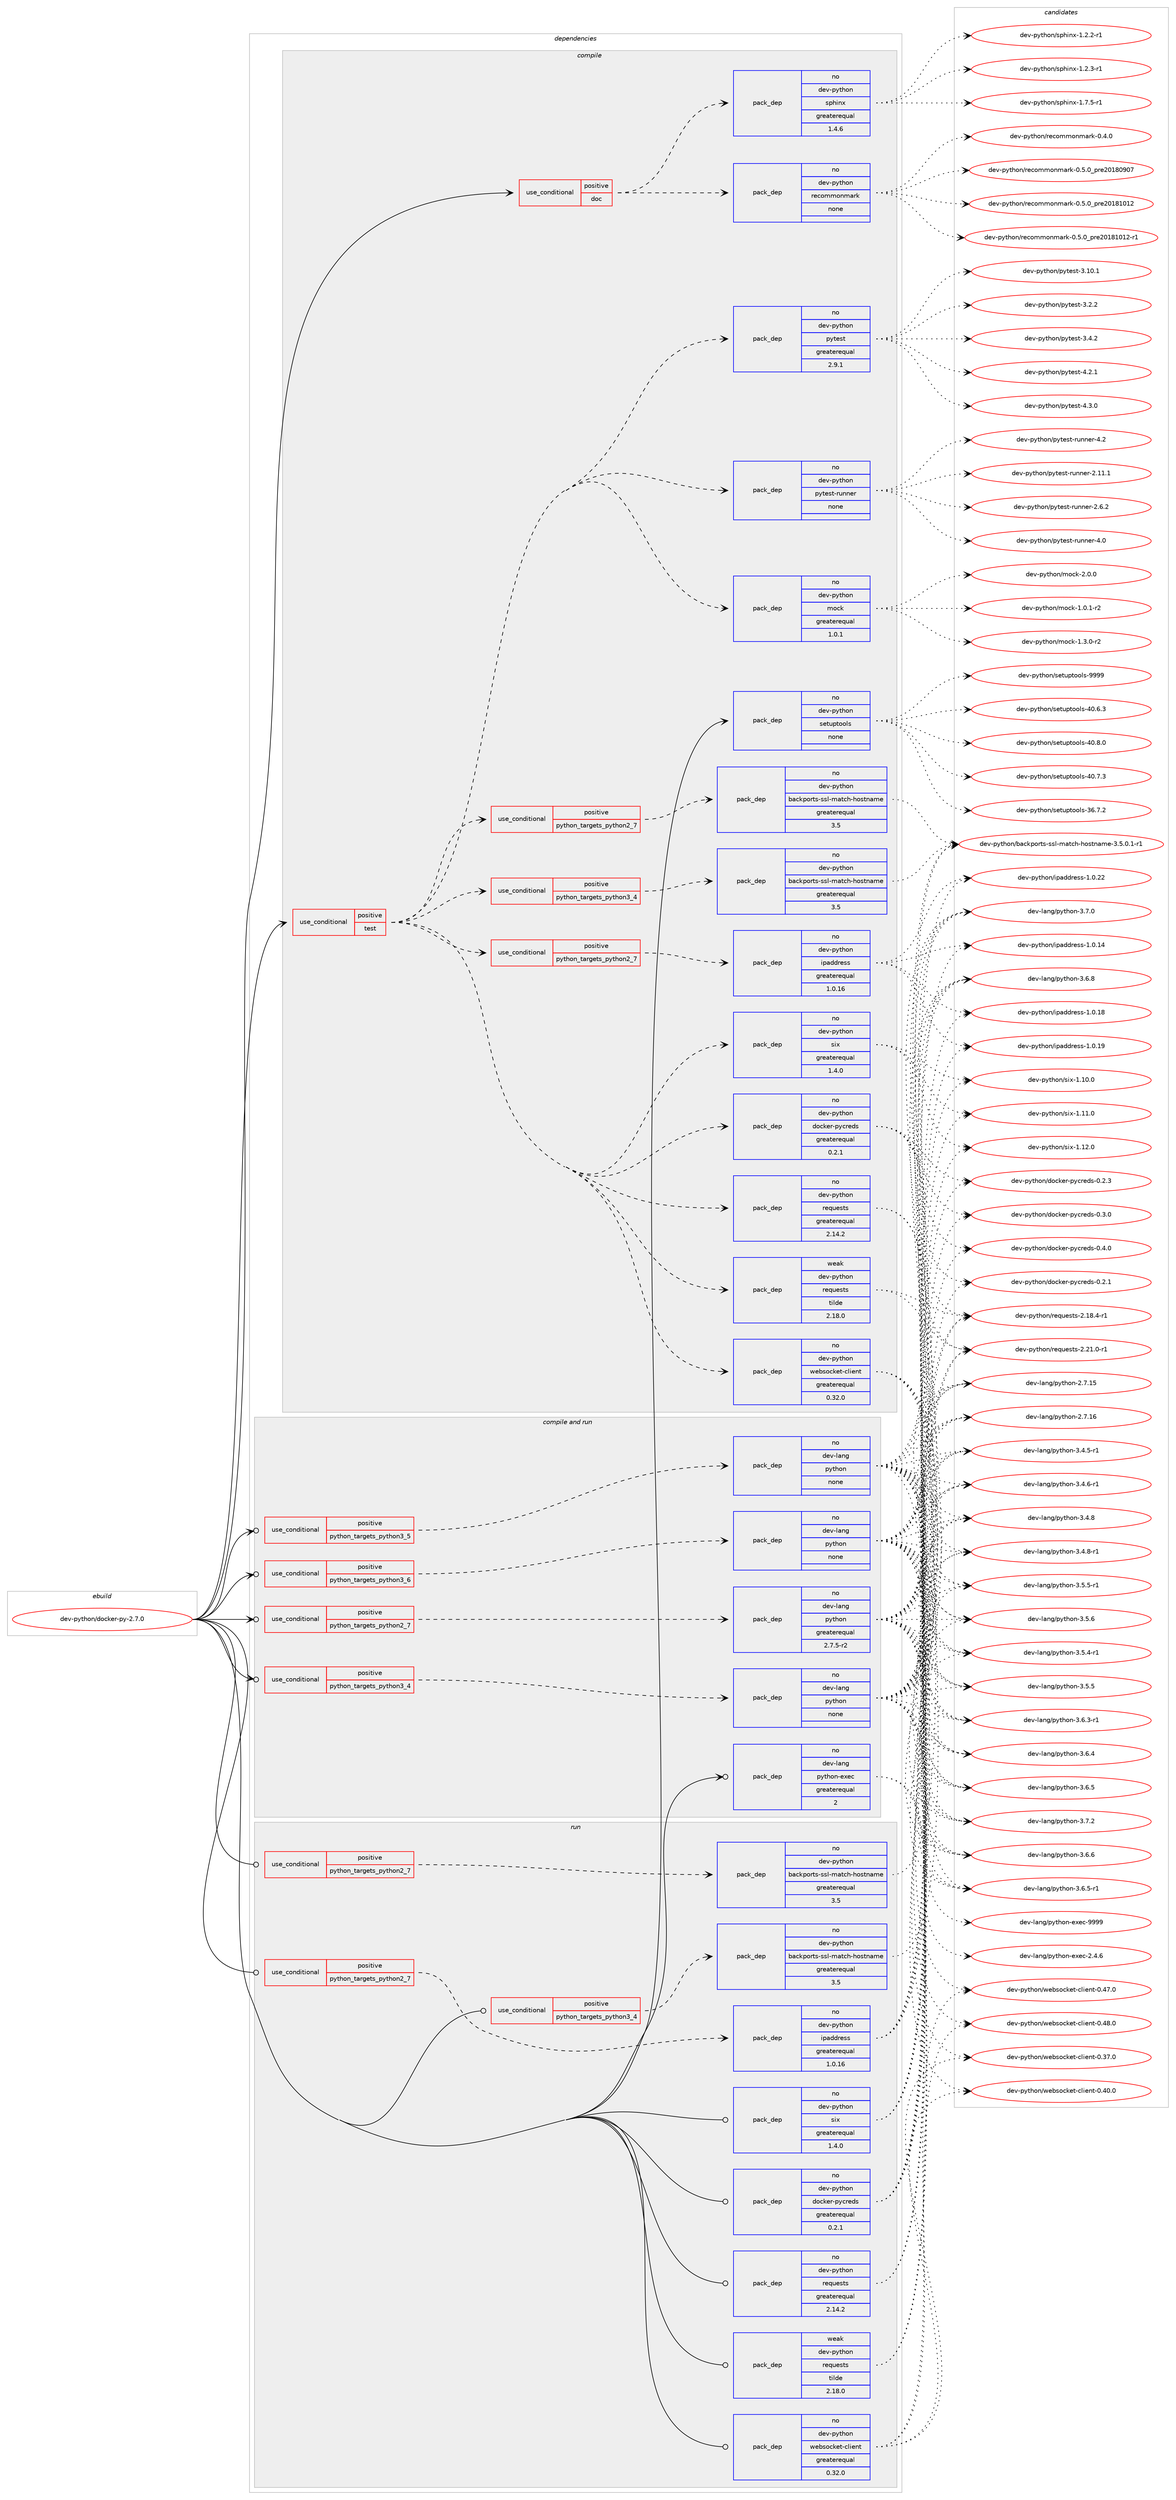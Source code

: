 digraph prolog {

# *************
# Graph options
# *************

newrank=true;
concentrate=true;
compound=true;
graph [rankdir=LR,fontname=Helvetica,fontsize=10,ranksep=1.5];#, ranksep=2.5, nodesep=0.2];
edge  [arrowhead=vee];
node  [fontname=Helvetica,fontsize=10];

# **********
# The ebuild
# **********

subgraph cluster_leftcol {
color=gray;
rank=same;
label=<<i>ebuild</i>>;
id [label="dev-python/docker-py-2.7.0", color=red, width=4, href="../dev-python/docker-py-2.7.0.svg"];
}

# ****************
# The dependencies
# ****************

subgraph cluster_midcol {
color=gray;
label=<<i>dependencies</i>>;
subgraph cluster_compile {
fillcolor="#eeeeee";
style=filled;
label=<<i>compile</i>>;
subgraph cond373502 {
dependency1406677 [label=<<TABLE BORDER="0" CELLBORDER="1" CELLSPACING="0" CELLPADDING="4"><TR><TD ROWSPAN="3" CELLPADDING="10">use_conditional</TD></TR><TR><TD>positive</TD></TR><TR><TD>doc</TD></TR></TABLE>>, shape=none, color=red];
subgraph pack1009919 {
dependency1406678 [label=<<TABLE BORDER="0" CELLBORDER="1" CELLSPACING="0" CELLPADDING="4" WIDTH="220"><TR><TD ROWSPAN="6" CELLPADDING="30">pack_dep</TD></TR><TR><TD WIDTH="110">no</TD></TR><TR><TD>dev-python</TD></TR><TR><TD>recommonmark</TD></TR><TR><TD>none</TD></TR><TR><TD></TD></TR></TABLE>>, shape=none, color=blue];
}
dependency1406677:e -> dependency1406678:w [weight=20,style="dashed",arrowhead="vee"];
subgraph pack1009920 {
dependency1406679 [label=<<TABLE BORDER="0" CELLBORDER="1" CELLSPACING="0" CELLPADDING="4" WIDTH="220"><TR><TD ROWSPAN="6" CELLPADDING="30">pack_dep</TD></TR><TR><TD WIDTH="110">no</TD></TR><TR><TD>dev-python</TD></TR><TR><TD>sphinx</TD></TR><TR><TD>greaterequal</TD></TR><TR><TD>1.4.6</TD></TR></TABLE>>, shape=none, color=blue];
}
dependency1406677:e -> dependency1406679:w [weight=20,style="dashed",arrowhead="vee"];
}
id:e -> dependency1406677:w [weight=20,style="solid",arrowhead="vee"];
subgraph cond373503 {
dependency1406680 [label=<<TABLE BORDER="0" CELLBORDER="1" CELLSPACING="0" CELLPADDING="4"><TR><TD ROWSPAN="3" CELLPADDING="10">use_conditional</TD></TR><TR><TD>positive</TD></TR><TR><TD>test</TD></TR></TABLE>>, shape=none, color=red];
subgraph pack1009921 {
dependency1406681 [label=<<TABLE BORDER="0" CELLBORDER="1" CELLSPACING="0" CELLPADDING="4" WIDTH="220"><TR><TD ROWSPAN="6" CELLPADDING="30">pack_dep</TD></TR><TR><TD WIDTH="110">no</TD></TR><TR><TD>dev-python</TD></TR><TR><TD>docker-pycreds</TD></TR><TR><TD>greaterequal</TD></TR><TR><TD>0.2.1</TD></TR></TABLE>>, shape=none, color=blue];
}
dependency1406680:e -> dependency1406681:w [weight=20,style="dashed",arrowhead="vee"];
subgraph pack1009922 {
dependency1406682 [label=<<TABLE BORDER="0" CELLBORDER="1" CELLSPACING="0" CELLPADDING="4" WIDTH="220"><TR><TD ROWSPAN="6" CELLPADDING="30">pack_dep</TD></TR><TR><TD WIDTH="110">weak</TD></TR><TR><TD>dev-python</TD></TR><TR><TD>requests</TD></TR><TR><TD>tilde</TD></TR><TR><TD>2.18.0</TD></TR></TABLE>>, shape=none, color=blue];
}
dependency1406680:e -> dependency1406682:w [weight=20,style="dashed",arrowhead="vee"];
subgraph pack1009923 {
dependency1406683 [label=<<TABLE BORDER="0" CELLBORDER="1" CELLSPACING="0" CELLPADDING="4" WIDTH="220"><TR><TD ROWSPAN="6" CELLPADDING="30">pack_dep</TD></TR><TR><TD WIDTH="110">no</TD></TR><TR><TD>dev-python</TD></TR><TR><TD>requests</TD></TR><TR><TD>greaterequal</TD></TR><TR><TD>2.14.2</TD></TR></TABLE>>, shape=none, color=blue];
}
dependency1406680:e -> dependency1406683:w [weight=20,style="dashed",arrowhead="vee"];
subgraph pack1009924 {
dependency1406684 [label=<<TABLE BORDER="0" CELLBORDER="1" CELLSPACING="0" CELLPADDING="4" WIDTH="220"><TR><TD ROWSPAN="6" CELLPADDING="30">pack_dep</TD></TR><TR><TD WIDTH="110">no</TD></TR><TR><TD>dev-python</TD></TR><TR><TD>six</TD></TR><TR><TD>greaterequal</TD></TR><TR><TD>1.4.0</TD></TR></TABLE>>, shape=none, color=blue];
}
dependency1406680:e -> dependency1406684:w [weight=20,style="dashed",arrowhead="vee"];
subgraph pack1009925 {
dependency1406685 [label=<<TABLE BORDER="0" CELLBORDER="1" CELLSPACING="0" CELLPADDING="4" WIDTH="220"><TR><TD ROWSPAN="6" CELLPADDING="30">pack_dep</TD></TR><TR><TD WIDTH="110">no</TD></TR><TR><TD>dev-python</TD></TR><TR><TD>websocket-client</TD></TR><TR><TD>greaterequal</TD></TR><TR><TD>0.32.0</TD></TR></TABLE>>, shape=none, color=blue];
}
dependency1406680:e -> dependency1406685:w [weight=20,style="dashed",arrowhead="vee"];
subgraph cond373504 {
dependency1406686 [label=<<TABLE BORDER="0" CELLBORDER="1" CELLSPACING="0" CELLPADDING="4"><TR><TD ROWSPAN="3" CELLPADDING="10">use_conditional</TD></TR><TR><TD>positive</TD></TR><TR><TD>python_targets_python2_7</TD></TR></TABLE>>, shape=none, color=red];
subgraph pack1009926 {
dependency1406687 [label=<<TABLE BORDER="0" CELLBORDER="1" CELLSPACING="0" CELLPADDING="4" WIDTH="220"><TR><TD ROWSPAN="6" CELLPADDING="30">pack_dep</TD></TR><TR><TD WIDTH="110">no</TD></TR><TR><TD>dev-python</TD></TR><TR><TD>backports-ssl-match-hostname</TD></TR><TR><TD>greaterequal</TD></TR><TR><TD>3.5</TD></TR></TABLE>>, shape=none, color=blue];
}
dependency1406686:e -> dependency1406687:w [weight=20,style="dashed",arrowhead="vee"];
}
dependency1406680:e -> dependency1406686:w [weight=20,style="dashed",arrowhead="vee"];
subgraph cond373505 {
dependency1406688 [label=<<TABLE BORDER="0" CELLBORDER="1" CELLSPACING="0" CELLPADDING="4"><TR><TD ROWSPAN="3" CELLPADDING="10">use_conditional</TD></TR><TR><TD>positive</TD></TR><TR><TD>python_targets_python3_4</TD></TR></TABLE>>, shape=none, color=red];
subgraph pack1009927 {
dependency1406689 [label=<<TABLE BORDER="0" CELLBORDER="1" CELLSPACING="0" CELLPADDING="4" WIDTH="220"><TR><TD ROWSPAN="6" CELLPADDING="30">pack_dep</TD></TR><TR><TD WIDTH="110">no</TD></TR><TR><TD>dev-python</TD></TR><TR><TD>backports-ssl-match-hostname</TD></TR><TR><TD>greaterequal</TD></TR><TR><TD>3.5</TD></TR></TABLE>>, shape=none, color=blue];
}
dependency1406688:e -> dependency1406689:w [weight=20,style="dashed",arrowhead="vee"];
}
dependency1406680:e -> dependency1406688:w [weight=20,style="dashed",arrowhead="vee"];
subgraph cond373506 {
dependency1406690 [label=<<TABLE BORDER="0" CELLBORDER="1" CELLSPACING="0" CELLPADDING="4"><TR><TD ROWSPAN="3" CELLPADDING="10">use_conditional</TD></TR><TR><TD>positive</TD></TR><TR><TD>python_targets_python2_7</TD></TR></TABLE>>, shape=none, color=red];
subgraph pack1009928 {
dependency1406691 [label=<<TABLE BORDER="0" CELLBORDER="1" CELLSPACING="0" CELLPADDING="4" WIDTH="220"><TR><TD ROWSPAN="6" CELLPADDING="30">pack_dep</TD></TR><TR><TD WIDTH="110">no</TD></TR><TR><TD>dev-python</TD></TR><TR><TD>ipaddress</TD></TR><TR><TD>greaterequal</TD></TR><TR><TD>1.0.16</TD></TR></TABLE>>, shape=none, color=blue];
}
dependency1406690:e -> dependency1406691:w [weight=20,style="dashed",arrowhead="vee"];
}
dependency1406680:e -> dependency1406690:w [weight=20,style="dashed",arrowhead="vee"];
subgraph pack1009929 {
dependency1406692 [label=<<TABLE BORDER="0" CELLBORDER="1" CELLSPACING="0" CELLPADDING="4" WIDTH="220"><TR><TD ROWSPAN="6" CELLPADDING="30">pack_dep</TD></TR><TR><TD WIDTH="110">no</TD></TR><TR><TD>dev-python</TD></TR><TR><TD>mock</TD></TR><TR><TD>greaterequal</TD></TR><TR><TD>1.0.1</TD></TR></TABLE>>, shape=none, color=blue];
}
dependency1406680:e -> dependency1406692:w [weight=20,style="dashed",arrowhead="vee"];
subgraph pack1009930 {
dependency1406693 [label=<<TABLE BORDER="0" CELLBORDER="1" CELLSPACING="0" CELLPADDING="4" WIDTH="220"><TR><TD ROWSPAN="6" CELLPADDING="30">pack_dep</TD></TR><TR><TD WIDTH="110">no</TD></TR><TR><TD>dev-python</TD></TR><TR><TD>pytest-runner</TD></TR><TR><TD>none</TD></TR><TR><TD></TD></TR></TABLE>>, shape=none, color=blue];
}
dependency1406680:e -> dependency1406693:w [weight=20,style="dashed",arrowhead="vee"];
subgraph pack1009931 {
dependency1406694 [label=<<TABLE BORDER="0" CELLBORDER="1" CELLSPACING="0" CELLPADDING="4" WIDTH="220"><TR><TD ROWSPAN="6" CELLPADDING="30">pack_dep</TD></TR><TR><TD WIDTH="110">no</TD></TR><TR><TD>dev-python</TD></TR><TR><TD>pytest</TD></TR><TR><TD>greaterequal</TD></TR><TR><TD>2.9.1</TD></TR></TABLE>>, shape=none, color=blue];
}
dependency1406680:e -> dependency1406694:w [weight=20,style="dashed",arrowhead="vee"];
}
id:e -> dependency1406680:w [weight=20,style="solid",arrowhead="vee"];
subgraph pack1009932 {
dependency1406695 [label=<<TABLE BORDER="0" CELLBORDER="1" CELLSPACING="0" CELLPADDING="4" WIDTH="220"><TR><TD ROWSPAN="6" CELLPADDING="30">pack_dep</TD></TR><TR><TD WIDTH="110">no</TD></TR><TR><TD>dev-python</TD></TR><TR><TD>setuptools</TD></TR><TR><TD>none</TD></TR><TR><TD></TD></TR></TABLE>>, shape=none, color=blue];
}
id:e -> dependency1406695:w [weight=20,style="solid",arrowhead="vee"];
}
subgraph cluster_compileandrun {
fillcolor="#eeeeee";
style=filled;
label=<<i>compile and run</i>>;
subgraph cond373507 {
dependency1406696 [label=<<TABLE BORDER="0" CELLBORDER="1" CELLSPACING="0" CELLPADDING="4"><TR><TD ROWSPAN="3" CELLPADDING="10">use_conditional</TD></TR><TR><TD>positive</TD></TR><TR><TD>python_targets_python2_7</TD></TR></TABLE>>, shape=none, color=red];
subgraph pack1009933 {
dependency1406697 [label=<<TABLE BORDER="0" CELLBORDER="1" CELLSPACING="0" CELLPADDING="4" WIDTH="220"><TR><TD ROWSPAN="6" CELLPADDING="30">pack_dep</TD></TR><TR><TD WIDTH="110">no</TD></TR><TR><TD>dev-lang</TD></TR><TR><TD>python</TD></TR><TR><TD>greaterequal</TD></TR><TR><TD>2.7.5-r2</TD></TR></TABLE>>, shape=none, color=blue];
}
dependency1406696:e -> dependency1406697:w [weight=20,style="dashed",arrowhead="vee"];
}
id:e -> dependency1406696:w [weight=20,style="solid",arrowhead="odotvee"];
subgraph cond373508 {
dependency1406698 [label=<<TABLE BORDER="0" CELLBORDER="1" CELLSPACING="0" CELLPADDING="4"><TR><TD ROWSPAN="3" CELLPADDING="10">use_conditional</TD></TR><TR><TD>positive</TD></TR><TR><TD>python_targets_python3_4</TD></TR></TABLE>>, shape=none, color=red];
subgraph pack1009934 {
dependency1406699 [label=<<TABLE BORDER="0" CELLBORDER="1" CELLSPACING="0" CELLPADDING="4" WIDTH="220"><TR><TD ROWSPAN="6" CELLPADDING="30">pack_dep</TD></TR><TR><TD WIDTH="110">no</TD></TR><TR><TD>dev-lang</TD></TR><TR><TD>python</TD></TR><TR><TD>none</TD></TR><TR><TD></TD></TR></TABLE>>, shape=none, color=blue];
}
dependency1406698:e -> dependency1406699:w [weight=20,style="dashed",arrowhead="vee"];
}
id:e -> dependency1406698:w [weight=20,style="solid",arrowhead="odotvee"];
subgraph cond373509 {
dependency1406700 [label=<<TABLE BORDER="0" CELLBORDER="1" CELLSPACING="0" CELLPADDING="4"><TR><TD ROWSPAN="3" CELLPADDING="10">use_conditional</TD></TR><TR><TD>positive</TD></TR><TR><TD>python_targets_python3_5</TD></TR></TABLE>>, shape=none, color=red];
subgraph pack1009935 {
dependency1406701 [label=<<TABLE BORDER="0" CELLBORDER="1" CELLSPACING="0" CELLPADDING="4" WIDTH="220"><TR><TD ROWSPAN="6" CELLPADDING="30">pack_dep</TD></TR><TR><TD WIDTH="110">no</TD></TR><TR><TD>dev-lang</TD></TR><TR><TD>python</TD></TR><TR><TD>none</TD></TR><TR><TD></TD></TR></TABLE>>, shape=none, color=blue];
}
dependency1406700:e -> dependency1406701:w [weight=20,style="dashed",arrowhead="vee"];
}
id:e -> dependency1406700:w [weight=20,style="solid",arrowhead="odotvee"];
subgraph cond373510 {
dependency1406702 [label=<<TABLE BORDER="0" CELLBORDER="1" CELLSPACING="0" CELLPADDING="4"><TR><TD ROWSPAN="3" CELLPADDING="10">use_conditional</TD></TR><TR><TD>positive</TD></TR><TR><TD>python_targets_python3_6</TD></TR></TABLE>>, shape=none, color=red];
subgraph pack1009936 {
dependency1406703 [label=<<TABLE BORDER="0" CELLBORDER="1" CELLSPACING="0" CELLPADDING="4" WIDTH="220"><TR><TD ROWSPAN="6" CELLPADDING="30">pack_dep</TD></TR><TR><TD WIDTH="110">no</TD></TR><TR><TD>dev-lang</TD></TR><TR><TD>python</TD></TR><TR><TD>none</TD></TR><TR><TD></TD></TR></TABLE>>, shape=none, color=blue];
}
dependency1406702:e -> dependency1406703:w [weight=20,style="dashed",arrowhead="vee"];
}
id:e -> dependency1406702:w [weight=20,style="solid",arrowhead="odotvee"];
subgraph pack1009937 {
dependency1406704 [label=<<TABLE BORDER="0" CELLBORDER="1" CELLSPACING="0" CELLPADDING="4" WIDTH="220"><TR><TD ROWSPAN="6" CELLPADDING="30">pack_dep</TD></TR><TR><TD WIDTH="110">no</TD></TR><TR><TD>dev-lang</TD></TR><TR><TD>python-exec</TD></TR><TR><TD>greaterequal</TD></TR><TR><TD>2</TD></TR></TABLE>>, shape=none, color=blue];
}
id:e -> dependency1406704:w [weight=20,style="solid",arrowhead="odotvee"];
}
subgraph cluster_run {
fillcolor="#eeeeee";
style=filled;
label=<<i>run</i>>;
subgraph cond373511 {
dependency1406705 [label=<<TABLE BORDER="0" CELLBORDER="1" CELLSPACING="0" CELLPADDING="4"><TR><TD ROWSPAN="3" CELLPADDING="10">use_conditional</TD></TR><TR><TD>positive</TD></TR><TR><TD>python_targets_python2_7</TD></TR></TABLE>>, shape=none, color=red];
subgraph pack1009938 {
dependency1406706 [label=<<TABLE BORDER="0" CELLBORDER="1" CELLSPACING="0" CELLPADDING="4" WIDTH="220"><TR><TD ROWSPAN="6" CELLPADDING="30">pack_dep</TD></TR><TR><TD WIDTH="110">no</TD></TR><TR><TD>dev-python</TD></TR><TR><TD>backports-ssl-match-hostname</TD></TR><TR><TD>greaterequal</TD></TR><TR><TD>3.5</TD></TR></TABLE>>, shape=none, color=blue];
}
dependency1406705:e -> dependency1406706:w [weight=20,style="dashed",arrowhead="vee"];
}
id:e -> dependency1406705:w [weight=20,style="solid",arrowhead="odot"];
subgraph cond373512 {
dependency1406707 [label=<<TABLE BORDER="0" CELLBORDER="1" CELLSPACING="0" CELLPADDING="4"><TR><TD ROWSPAN="3" CELLPADDING="10">use_conditional</TD></TR><TR><TD>positive</TD></TR><TR><TD>python_targets_python2_7</TD></TR></TABLE>>, shape=none, color=red];
subgraph pack1009939 {
dependency1406708 [label=<<TABLE BORDER="0" CELLBORDER="1" CELLSPACING="0" CELLPADDING="4" WIDTH="220"><TR><TD ROWSPAN="6" CELLPADDING="30">pack_dep</TD></TR><TR><TD WIDTH="110">no</TD></TR><TR><TD>dev-python</TD></TR><TR><TD>ipaddress</TD></TR><TR><TD>greaterequal</TD></TR><TR><TD>1.0.16</TD></TR></TABLE>>, shape=none, color=blue];
}
dependency1406707:e -> dependency1406708:w [weight=20,style="dashed",arrowhead="vee"];
}
id:e -> dependency1406707:w [weight=20,style="solid",arrowhead="odot"];
subgraph cond373513 {
dependency1406709 [label=<<TABLE BORDER="0" CELLBORDER="1" CELLSPACING="0" CELLPADDING="4"><TR><TD ROWSPAN="3" CELLPADDING="10">use_conditional</TD></TR><TR><TD>positive</TD></TR><TR><TD>python_targets_python3_4</TD></TR></TABLE>>, shape=none, color=red];
subgraph pack1009940 {
dependency1406710 [label=<<TABLE BORDER="0" CELLBORDER="1" CELLSPACING="0" CELLPADDING="4" WIDTH="220"><TR><TD ROWSPAN="6" CELLPADDING="30">pack_dep</TD></TR><TR><TD WIDTH="110">no</TD></TR><TR><TD>dev-python</TD></TR><TR><TD>backports-ssl-match-hostname</TD></TR><TR><TD>greaterequal</TD></TR><TR><TD>3.5</TD></TR></TABLE>>, shape=none, color=blue];
}
dependency1406709:e -> dependency1406710:w [weight=20,style="dashed",arrowhead="vee"];
}
id:e -> dependency1406709:w [weight=20,style="solid",arrowhead="odot"];
subgraph pack1009941 {
dependency1406711 [label=<<TABLE BORDER="0" CELLBORDER="1" CELLSPACING="0" CELLPADDING="4" WIDTH="220"><TR><TD ROWSPAN="6" CELLPADDING="30">pack_dep</TD></TR><TR><TD WIDTH="110">no</TD></TR><TR><TD>dev-python</TD></TR><TR><TD>docker-pycreds</TD></TR><TR><TD>greaterequal</TD></TR><TR><TD>0.2.1</TD></TR></TABLE>>, shape=none, color=blue];
}
id:e -> dependency1406711:w [weight=20,style="solid",arrowhead="odot"];
subgraph pack1009942 {
dependency1406712 [label=<<TABLE BORDER="0" CELLBORDER="1" CELLSPACING="0" CELLPADDING="4" WIDTH="220"><TR><TD ROWSPAN="6" CELLPADDING="30">pack_dep</TD></TR><TR><TD WIDTH="110">no</TD></TR><TR><TD>dev-python</TD></TR><TR><TD>requests</TD></TR><TR><TD>greaterequal</TD></TR><TR><TD>2.14.2</TD></TR></TABLE>>, shape=none, color=blue];
}
id:e -> dependency1406712:w [weight=20,style="solid",arrowhead="odot"];
subgraph pack1009943 {
dependency1406713 [label=<<TABLE BORDER="0" CELLBORDER="1" CELLSPACING="0" CELLPADDING="4" WIDTH="220"><TR><TD ROWSPAN="6" CELLPADDING="30">pack_dep</TD></TR><TR><TD WIDTH="110">no</TD></TR><TR><TD>dev-python</TD></TR><TR><TD>six</TD></TR><TR><TD>greaterequal</TD></TR><TR><TD>1.4.0</TD></TR></TABLE>>, shape=none, color=blue];
}
id:e -> dependency1406713:w [weight=20,style="solid",arrowhead="odot"];
subgraph pack1009944 {
dependency1406714 [label=<<TABLE BORDER="0" CELLBORDER="1" CELLSPACING="0" CELLPADDING="4" WIDTH="220"><TR><TD ROWSPAN="6" CELLPADDING="30">pack_dep</TD></TR><TR><TD WIDTH="110">no</TD></TR><TR><TD>dev-python</TD></TR><TR><TD>websocket-client</TD></TR><TR><TD>greaterequal</TD></TR><TR><TD>0.32.0</TD></TR></TABLE>>, shape=none, color=blue];
}
id:e -> dependency1406714:w [weight=20,style="solid",arrowhead="odot"];
subgraph pack1009945 {
dependency1406715 [label=<<TABLE BORDER="0" CELLBORDER="1" CELLSPACING="0" CELLPADDING="4" WIDTH="220"><TR><TD ROWSPAN="6" CELLPADDING="30">pack_dep</TD></TR><TR><TD WIDTH="110">weak</TD></TR><TR><TD>dev-python</TD></TR><TR><TD>requests</TD></TR><TR><TD>tilde</TD></TR><TR><TD>2.18.0</TD></TR></TABLE>>, shape=none, color=blue];
}
id:e -> dependency1406715:w [weight=20,style="solid",arrowhead="odot"];
}
}

# **************
# The candidates
# **************

subgraph cluster_choices {
rank=same;
color=gray;
label=<<i>candidates</i>>;

subgraph choice1009919 {
color=black;
nodesep=1;
choice10010111845112121116104111110471141019911110910911111010997114107454846524648 [label="dev-python/recommonmark-0.4.0", color=red, width=4,href="../dev-python/recommonmark-0.4.0.svg"];
choice10010111845112121116104111110471141019911110910911111010997114107454846534648951121141015048495648574855 [label="dev-python/recommonmark-0.5.0_pre20180907", color=red, width=4,href="../dev-python/recommonmark-0.5.0_pre20180907.svg"];
choice10010111845112121116104111110471141019911110910911111010997114107454846534648951121141015048495649484950 [label="dev-python/recommonmark-0.5.0_pre20181012", color=red, width=4,href="../dev-python/recommonmark-0.5.0_pre20181012.svg"];
choice100101118451121211161041111104711410199111109109111110109971141074548465346489511211410150484956494849504511449 [label="dev-python/recommonmark-0.5.0_pre20181012-r1", color=red, width=4,href="../dev-python/recommonmark-0.5.0_pre20181012-r1.svg"];
dependency1406678:e -> choice10010111845112121116104111110471141019911110910911111010997114107454846524648:w [style=dotted,weight="100"];
dependency1406678:e -> choice10010111845112121116104111110471141019911110910911111010997114107454846534648951121141015048495648574855:w [style=dotted,weight="100"];
dependency1406678:e -> choice10010111845112121116104111110471141019911110910911111010997114107454846534648951121141015048495649484950:w [style=dotted,weight="100"];
dependency1406678:e -> choice100101118451121211161041111104711410199111109109111110109971141074548465346489511211410150484956494849504511449:w [style=dotted,weight="100"];
}
subgraph choice1009920 {
color=black;
nodesep=1;
choice10010111845112121116104111110471151121041051101204549465046504511449 [label="dev-python/sphinx-1.2.2-r1", color=red, width=4,href="../dev-python/sphinx-1.2.2-r1.svg"];
choice10010111845112121116104111110471151121041051101204549465046514511449 [label="dev-python/sphinx-1.2.3-r1", color=red, width=4,href="../dev-python/sphinx-1.2.3-r1.svg"];
choice10010111845112121116104111110471151121041051101204549465546534511449 [label="dev-python/sphinx-1.7.5-r1", color=red, width=4,href="../dev-python/sphinx-1.7.5-r1.svg"];
dependency1406679:e -> choice10010111845112121116104111110471151121041051101204549465046504511449:w [style=dotted,weight="100"];
dependency1406679:e -> choice10010111845112121116104111110471151121041051101204549465046514511449:w [style=dotted,weight="100"];
dependency1406679:e -> choice10010111845112121116104111110471151121041051101204549465546534511449:w [style=dotted,weight="100"];
}
subgraph choice1009921 {
color=black;
nodesep=1;
choice1001011184511212111610411111047100111991071011144511212199114101100115454846504649 [label="dev-python/docker-pycreds-0.2.1", color=red, width=4,href="../dev-python/docker-pycreds-0.2.1.svg"];
choice1001011184511212111610411111047100111991071011144511212199114101100115454846504651 [label="dev-python/docker-pycreds-0.2.3", color=red, width=4,href="../dev-python/docker-pycreds-0.2.3.svg"];
choice1001011184511212111610411111047100111991071011144511212199114101100115454846514648 [label="dev-python/docker-pycreds-0.3.0", color=red, width=4,href="../dev-python/docker-pycreds-0.3.0.svg"];
choice1001011184511212111610411111047100111991071011144511212199114101100115454846524648 [label="dev-python/docker-pycreds-0.4.0", color=red, width=4,href="../dev-python/docker-pycreds-0.4.0.svg"];
dependency1406681:e -> choice1001011184511212111610411111047100111991071011144511212199114101100115454846504649:w [style=dotted,weight="100"];
dependency1406681:e -> choice1001011184511212111610411111047100111991071011144511212199114101100115454846504651:w [style=dotted,weight="100"];
dependency1406681:e -> choice1001011184511212111610411111047100111991071011144511212199114101100115454846514648:w [style=dotted,weight="100"];
dependency1406681:e -> choice1001011184511212111610411111047100111991071011144511212199114101100115454846524648:w [style=dotted,weight="100"];
}
subgraph choice1009922 {
color=black;
nodesep=1;
choice1001011184511212111610411111047114101113117101115116115455046495646524511449 [label="dev-python/requests-2.18.4-r1", color=red, width=4,href="../dev-python/requests-2.18.4-r1.svg"];
choice1001011184511212111610411111047114101113117101115116115455046504946484511449 [label="dev-python/requests-2.21.0-r1", color=red, width=4,href="../dev-python/requests-2.21.0-r1.svg"];
dependency1406682:e -> choice1001011184511212111610411111047114101113117101115116115455046495646524511449:w [style=dotted,weight="100"];
dependency1406682:e -> choice1001011184511212111610411111047114101113117101115116115455046504946484511449:w [style=dotted,weight="100"];
}
subgraph choice1009923 {
color=black;
nodesep=1;
choice1001011184511212111610411111047114101113117101115116115455046495646524511449 [label="dev-python/requests-2.18.4-r1", color=red, width=4,href="../dev-python/requests-2.18.4-r1.svg"];
choice1001011184511212111610411111047114101113117101115116115455046504946484511449 [label="dev-python/requests-2.21.0-r1", color=red, width=4,href="../dev-python/requests-2.21.0-r1.svg"];
dependency1406683:e -> choice1001011184511212111610411111047114101113117101115116115455046495646524511449:w [style=dotted,weight="100"];
dependency1406683:e -> choice1001011184511212111610411111047114101113117101115116115455046504946484511449:w [style=dotted,weight="100"];
}
subgraph choice1009924 {
color=black;
nodesep=1;
choice100101118451121211161041111104711510512045494649484648 [label="dev-python/six-1.10.0", color=red, width=4,href="../dev-python/six-1.10.0.svg"];
choice100101118451121211161041111104711510512045494649494648 [label="dev-python/six-1.11.0", color=red, width=4,href="../dev-python/six-1.11.0.svg"];
choice100101118451121211161041111104711510512045494649504648 [label="dev-python/six-1.12.0", color=red, width=4,href="../dev-python/six-1.12.0.svg"];
dependency1406684:e -> choice100101118451121211161041111104711510512045494649484648:w [style=dotted,weight="100"];
dependency1406684:e -> choice100101118451121211161041111104711510512045494649494648:w [style=dotted,weight="100"];
dependency1406684:e -> choice100101118451121211161041111104711510512045494649504648:w [style=dotted,weight="100"];
}
subgraph choice1009925 {
color=black;
nodesep=1;
choice10010111845112121116104111110471191019811511199107101116459910810510111011645484651554648 [label="dev-python/websocket-client-0.37.0", color=red, width=4,href="../dev-python/websocket-client-0.37.0.svg"];
choice10010111845112121116104111110471191019811511199107101116459910810510111011645484652484648 [label="dev-python/websocket-client-0.40.0", color=red, width=4,href="../dev-python/websocket-client-0.40.0.svg"];
choice10010111845112121116104111110471191019811511199107101116459910810510111011645484652554648 [label="dev-python/websocket-client-0.47.0", color=red, width=4,href="../dev-python/websocket-client-0.47.0.svg"];
choice10010111845112121116104111110471191019811511199107101116459910810510111011645484652564648 [label="dev-python/websocket-client-0.48.0", color=red, width=4,href="../dev-python/websocket-client-0.48.0.svg"];
dependency1406685:e -> choice10010111845112121116104111110471191019811511199107101116459910810510111011645484651554648:w [style=dotted,weight="100"];
dependency1406685:e -> choice10010111845112121116104111110471191019811511199107101116459910810510111011645484652484648:w [style=dotted,weight="100"];
dependency1406685:e -> choice10010111845112121116104111110471191019811511199107101116459910810510111011645484652554648:w [style=dotted,weight="100"];
dependency1406685:e -> choice10010111845112121116104111110471191019811511199107101116459910810510111011645484652564648:w [style=dotted,weight="100"];
}
subgraph choice1009926 {
color=black;
nodesep=1;
choice100101118451121211161041111104798979910711211111411611545115115108451099711699104451041111151161109710910145514653464846494511449 [label="dev-python/backports-ssl-match-hostname-3.5.0.1-r1", color=red, width=4,href="../dev-python/backports-ssl-match-hostname-3.5.0.1-r1.svg"];
dependency1406687:e -> choice100101118451121211161041111104798979910711211111411611545115115108451099711699104451041111151161109710910145514653464846494511449:w [style=dotted,weight="100"];
}
subgraph choice1009927 {
color=black;
nodesep=1;
choice100101118451121211161041111104798979910711211111411611545115115108451099711699104451041111151161109710910145514653464846494511449 [label="dev-python/backports-ssl-match-hostname-3.5.0.1-r1", color=red, width=4,href="../dev-python/backports-ssl-match-hostname-3.5.0.1-r1.svg"];
dependency1406689:e -> choice100101118451121211161041111104798979910711211111411611545115115108451099711699104451041111151161109710910145514653464846494511449:w [style=dotted,weight="100"];
}
subgraph choice1009928 {
color=black;
nodesep=1;
choice10010111845112121116104111110471051129710010011410111511545494648464952 [label="dev-python/ipaddress-1.0.14", color=red, width=4,href="../dev-python/ipaddress-1.0.14.svg"];
choice10010111845112121116104111110471051129710010011410111511545494648464956 [label="dev-python/ipaddress-1.0.18", color=red, width=4,href="../dev-python/ipaddress-1.0.18.svg"];
choice10010111845112121116104111110471051129710010011410111511545494648464957 [label="dev-python/ipaddress-1.0.19", color=red, width=4,href="../dev-python/ipaddress-1.0.19.svg"];
choice10010111845112121116104111110471051129710010011410111511545494648465050 [label="dev-python/ipaddress-1.0.22", color=red, width=4,href="../dev-python/ipaddress-1.0.22.svg"];
dependency1406691:e -> choice10010111845112121116104111110471051129710010011410111511545494648464952:w [style=dotted,weight="100"];
dependency1406691:e -> choice10010111845112121116104111110471051129710010011410111511545494648464956:w [style=dotted,weight="100"];
dependency1406691:e -> choice10010111845112121116104111110471051129710010011410111511545494648464957:w [style=dotted,weight="100"];
dependency1406691:e -> choice10010111845112121116104111110471051129710010011410111511545494648465050:w [style=dotted,weight="100"];
}
subgraph choice1009929 {
color=black;
nodesep=1;
choice1001011184511212111610411111047109111991074549464846494511450 [label="dev-python/mock-1.0.1-r2", color=red, width=4,href="../dev-python/mock-1.0.1-r2.svg"];
choice1001011184511212111610411111047109111991074549465146484511450 [label="dev-python/mock-1.3.0-r2", color=red, width=4,href="../dev-python/mock-1.3.0-r2.svg"];
choice100101118451121211161041111104710911199107455046484648 [label="dev-python/mock-2.0.0", color=red, width=4,href="../dev-python/mock-2.0.0.svg"];
dependency1406692:e -> choice1001011184511212111610411111047109111991074549464846494511450:w [style=dotted,weight="100"];
dependency1406692:e -> choice1001011184511212111610411111047109111991074549465146484511450:w [style=dotted,weight="100"];
dependency1406692:e -> choice100101118451121211161041111104710911199107455046484648:w [style=dotted,weight="100"];
}
subgraph choice1009930 {
color=black;
nodesep=1;
choice10010111845112121116104111110471121211161011151164511411711011010111445504649494649 [label="dev-python/pytest-runner-2.11.1", color=red, width=4,href="../dev-python/pytest-runner-2.11.1.svg"];
choice100101118451121211161041111104711212111610111511645114117110110101114455046544650 [label="dev-python/pytest-runner-2.6.2", color=red, width=4,href="../dev-python/pytest-runner-2.6.2.svg"];
choice10010111845112121116104111110471121211161011151164511411711011010111445524648 [label="dev-python/pytest-runner-4.0", color=red, width=4,href="../dev-python/pytest-runner-4.0.svg"];
choice10010111845112121116104111110471121211161011151164511411711011010111445524650 [label="dev-python/pytest-runner-4.2", color=red, width=4,href="../dev-python/pytest-runner-4.2.svg"];
dependency1406693:e -> choice10010111845112121116104111110471121211161011151164511411711011010111445504649494649:w [style=dotted,weight="100"];
dependency1406693:e -> choice100101118451121211161041111104711212111610111511645114117110110101114455046544650:w [style=dotted,weight="100"];
dependency1406693:e -> choice10010111845112121116104111110471121211161011151164511411711011010111445524648:w [style=dotted,weight="100"];
dependency1406693:e -> choice10010111845112121116104111110471121211161011151164511411711011010111445524650:w [style=dotted,weight="100"];
}
subgraph choice1009931 {
color=black;
nodesep=1;
choice100101118451121211161041111104711212111610111511645514649484649 [label="dev-python/pytest-3.10.1", color=red, width=4,href="../dev-python/pytest-3.10.1.svg"];
choice1001011184511212111610411111047112121116101115116455146504650 [label="dev-python/pytest-3.2.2", color=red, width=4,href="../dev-python/pytest-3.2.2.svg"];
choice1001011184511212111610411111047112121116101115116455146524650 [label="dev-python/pytest-3.4.2", color=red, width=4,href="../dev-python/pytest-3.4.2.svg"];
choice1001011184511212111610411111047112121116101115116455246504649 [label="dev-python/pytest-4.2.1", color=red, width=4,href="../dev-python/pytest-4.2.1.svg"];
choice1001011184511212111610411111047112121116101115116455246514648 [label="dev-python/pytest-4.3.0", color=red, width=4,href="../dev-python/pytest-4.3.0.svg"];
dependency1406694:e -> choice100101118451121211161041111104711212111610111511645514649484649:w [style=dotted,weight="100"];
dependency1406694:e -> choice1001011184511212111610411111047112121116101115116455146504650:w [style=dotted,weight="100"];
dependency1406694:e -> choice1001011184511212111610411111047112121116101115116455146524650:w [style=dotted,weight="100"];
dependency1406694:e -> choice1001011184511212111610411111047112121116101115116455246504649:w [style=dotted,weight="100"];
dependency1406694:e -> choice1001011184511212111610411111047112121116101115116455246514648:w [style=dotted,weight="100"];
}
subgraph choice1009932 {
color=black;
nodesep=1;
choice100101118451121211161041111104711510111611711211611111110811545515446554650 [label="dev-python/setuptools-36.7.2", color=red, width=4,href="../dev-python/setuptools-36.7.2.svg"];
choice100101118451121211161041111104711510111611711211611111110811545524846544651 [label="dev-python/setuptools-40.6.3", color=red, width=4,href="../dev-python/setuptools-40.6.3.svg"];
choice100101118451121211161041111104711510111611711211611111110811545524846554651 [label="dev-python/setuptools-40.7.3", color=red, width=4,href="../dev-python/setuptools-40.7.3.svg"];
choice100101118451121211161041111104711510111611711211611111110811545524846564648 [label="dev-python/setuptools-40.8.0", color=red, width=4,href="../dev-python/setuptools-40.8.0.svg"];
choice10010111845112121116104111110471151011161171121161111111081154557575757 [label="dev-python/setuptools-9999", color=red, width=4,href="../dev-python/setuptools-9999.svg"];
dependency1406695:e -> choice100101118451121211161041111104711510111611711211611111110811545515446554650:w [style=dotted,weight="100"];
dependency1406695:e -> choice100101118451121211161041111104711510111611711211611111110811545524846544651:w [style=dotted,weight="100"];
dependency1406695:e -> choice100101118451121211161041111104711510111611711211611111110811545524846554651:w [style=dotted,weight="100"];
dependency1406695:e -> choice100101118451121211161041111104711510111611711211611111110811545524846564648:w [style=dotted,weight="100"];
dependency1406695:e -> choice10010111845112121116104111110471151011161171121161111111081154557575757:w [style=dotted,weight="100"];
}
subgraph choice1009933 {
color=black;
nodesep=1;
choice10010111845108971101034711212111610411111045504655464953 [label="dev-lang/python-2.7.15", color=red, width=4,href="../dev-lang/python-2.7.15.svg"];
choice10010111845108971101034711212111610411111045504655464954 [label="dev-lang/python-2.7.16", color=red, width=4,href="../dev-lang/python-2.7.16.svg"];
choice1001011184510897110103471121211161041111104551465246534511449 [label="dev-lang/python-3.4.5-r1", color=red, width=4,href="../dev-lang/python-3.4.5-r1.svg"];
choice1001011184510897110103471121211161041111104551465246544511449 [label="dev-lang/python-3.4.6-r1", color=red, width=4,href="../dev-lang/python-3.4.6-r1.svg"];
choice100101118451089711010347112121116104111110455146524656 [label="dev-lang/python-3.4.8", color=red, width=4,href="../dev-lang/python-3.4.8.svg"];
choice1001011184510897110103471121211161041111104551465246564511449 [label="dev-lang/python-3.4.8-r1", color=red, width=4,href="../dev-lang/python-3.4.8-r1.svg"];
choice1001011184510897110103471121211161041111104551465346524511449 [label="dev-lang/python-3.5.4-r1", color=red, width=4,href="../dev-lang/python-3.5.4-r1.svg"];
choice100101118451089711010347112121116104111110455146534653 [label="dev-lang/python-3.5.5", color=red, width=4,href="../dev-lang/python-3.5.5.svg"];
choice1001011184510897110103471121211161041111104551465346534511449 [label="dev-lang/python-3.5.5-r1", color=red, width=4,href="../dev-lang/python-3.5.5-r1.svg"];
choice100101118451089711010347112121116104111110455146534654 [label="dev-lang/python-3.5.6", color=red, width=4,href="../dev-lang/python-3.5.6.svg"];
choice1001011184510897110103471121211161041111104551465446514511449 [label="dev-lang/python-3.6.3-r1", color=red, width=4,href="../dev-lang/python-3.6.3-r1.svg"];
choice100101118451089711010347112121116104111110455146544652 [label="dev-lang/python-3.6.4", color=red, width=4,href="../dev-lang/python-3.6.4.svg"];
choice100101118451089711010347112121116104111110455146544653 [label="dev-lang/python-3.6.5", color=red, width=4,href="../dev-lang/python-3.6.5.svg"];
choice1001011184510897110103471121211161041111104551465446534511449 [label="dev-lang/python-3.6.5-r1", color=red, width=4,href="../dev-lang/python-3.6.5-r1.svg"];
choice100101118451089711010347112121116104111110455146544654 [label="dev-lang/python-3.6.6", color=red, width=4,href="../dev-lang/python-3.6.6.svg"];
choice100101118451089711010347112121116104111110455146544656 [label="dev-lang/python-3.6.8", color=red, width=4,href="../dev-lang/python-3.6.8.svg"];
choice100101118451089711010347112121116104111110455146554648 [label="dev-lang/python-3.7.0", color=red, width=4,href="../dev-lang/python-3.7.0.svg"];
choice100101118451089711010347112121116104111110455146554650 [label="dev-lang/python-3.7.2", color=red, width=4,href="../dev-lang/python-3.7.2.svg"];
dependency1406697:e -> choice10010111845108971101034711212111610411111045504655464953:w [style=dotted,weight="100"];
dependency1406697:e -> choice10010111845108971101034711212111610411111045504655464954:w [style=dotted,weight="100"];
dependency1406697:e -> choice1001011184510897110103471121211161041111104551465246534511449:w [style=dotted,weight="100"];
dependency1406697:e -> choice1001011184510897110103471121211161041111104551465246544511449:w [style=dotted,weight="100"];
dependency1406697:e -> choice100101118451089711010347112121116104111110455146524656:w [style=dotted,weight="100"];
dependency1406697:e -> choice1001011184510897110103471121211161041111104551465246564511449:w [style=dotted,weight="100"];
dependency1406697:e -> choice1001011184510897110103471121211161041111104551465346524511449:w [style=dotted,weight="100"];
dependency1406697:e -> choice100101118451089711010347112121116104111110455146534653:w [style=dotted,weight="100"];
dependency1406697:e -> choice1001011184510897110103471121211161041111104551465346534511449:w [style=dotted,weight="100"];
dependency1406697:e -> choice100101118451089711010347112121116104111110455146534654:w [style=dotted,weight="100"];
dependency1406697:e -> choice1001011184510897110103471121211161041111104551465446514511449:w [style=dotted,weight="100"];
dependency1406697:e -> choice100101118451089711010347112121116104111110455146544652:w [style=dotted,weight="100"];
dependency1406697:e -> choice100101118451089711010347112121116104111110455146544653:w [style=dotted,weight="100"];
dependency1406697:e -> choice1001011184510897110103471121211161041111104551465446534511449:w [style=dotted,weight="100"];
dependency1406697:e -> choice100101118451089711010347112121116104111110455146544654:w [style=dotted,weight="100"];
dependency1406697:e -> choice100101118451089711010347112121116104111110455146544656:w [style=dotted,weight="100"];
dependency1406697:e -> choice100101118451089711010347112121116104111110455146554648:w [style=dotted,weight="100"];
dependency1406697:e -> choice100101118451089711010347112121116104111110455146554650:w [style=dotted,weight="100"];
}
subgraph choice1009934 {
color=black;
nodesep=1;
choice10010111845108971101034711212111610411111045504655464953 [label="dev-lang/python-2.7.15", color=red, width=4,href="../dev-lang/python-2.7.15.svg"];
choice10010111845108971101034711212111610411111045504655464954 [label="dev-lang/python-2.7.16", color=red, width=4,href="../dev-lang/python-2.7.16.svg"];
choice1001011184510897110103471121211161041111104551465246534511449 [label="dev-lang/python-3.4.5-r1", color=red, width=4,href="../dev-lang/python-3.4.5-r1.svg"];
choice1001011184510897110103471121211161041111104551465246544511449 [label="dev-lang/python-3.4.6-r1", color=red, width=4,href="../dev-lang/python-3.4.6-r1.svg"];
choice100101118451089711010347112121116104111110455146524656 [label="dev-lang/python-3.4.8", color=red, width=4,href="../dev-lang/python-3.4.8.svg"];
choice1001011184510897110103471121211161041111104551465246564511449 [label="dev-lang/python-3.4.8-r1", color=red, width=4,href="../dev-lang/python-3.4.8-r1.svg"];
choice1001011184510897110103471121211161041111104551465346524511449 [label="dev-lang/python-3.5.4-r1", color=red, width=4,href="../dev-lang/python-3.5.4-r1.svg"];
choice100101118451089711010347112121116104111110455146534653 [label="dev-lang/python-3.5.5", color=red, width=4,href="../dev-lang/python-3.5.5.svg"];
choice1001011184510897110103471121211161041111104551465346534511449 [label="dev-lang/python-3.5.5-r1", color=red, width=4,href="../dev-lang/python-3.5.5-r1.svg"];
choice100101118451089711010347112121116104111110455146534654 [label="dev-lang/python-3.5.6", color=red, width=4,href="../dev-lang/python-3.5.6.svg"];
choice1001011184510897110103471121211161041111104551465446514511449 [label="dev-lang/python-3.6.3-r1", color=red, width=4,href="../dev-lang/python-3.6.3-r1.svg"];
choice100101118451089711010347112121116104111110455146544652 [label="dev-lang/python-3.6.4", color=red, width=4,href="../dev-lang/python-3.6.4.svg"];
choice100101118451089711010347112121116104111110455146544653 [label="dev-lang/python-3.6.5", color=red, width=4,href="../dev-lang/python-3.6.5.svg"];
choice1001011184510897110103471121211161041111104551465446534511449 [label="dev-lang/python-3.6.5-r1", color=red, width=4,href="../dev-lang/python-3.6.5-r1.svg"];
choice100101118451089711010347112121116104111110455146544654 [label="dev-lang/python-3.6.6", color=red, width=4,href="../dev-lang/python-3.6.6.svg"];
choice100101118451089711010347112121116104111110455146544656 [label="dev-lang/python-3.6.8", color=red, width=4,href="../dev-lang/python-3.6.8.svg"];
choice100101118451089711010347112121116104111110455146554648 [label="dev-lang/python-3.7.0", color=red, width=4,href="../dev-lang/python-3.7.0.svg"];
choice100101118451089711010347112121116104111110455146554650 [label="dev-lang/python-3.7.2", color=red, width=4,href="../dev-lang/python-3.7.2.svg"];
dependency1406699:e -> choice10010111845108971101034711212111610411111045504655464953:w [style=dotted,weight="100"];
dependency1406699:e -> choice10010111845108971101034711212111610411111045504655464954:w [style=dotted,weight="100"];
dependency1406699:e -> choice1001011184510897110103471121211161041111104551465246534511449:w [style=dotted,weight="100"];
dependency1406699:e -> choice1001011184510897110103471121211161041111104551465246544511449:w [style=dotted,weight="100"];
dependency1406699:e -> choice100101118451089711010347112121116104111110455146524656:w [style=dotted,weight="100"];
dependency1406699:e -> choice1001011184510897110103471121211161041111104551465246564511449:w [style=dotted,weight="100"];
dependency1406699:e -> choice1001011184510897110103471121211161041111104551465346524511449:w [style=dotted,weight="100"];
dependency1406699:e -> choice100101118451089711010347112121116104111110455146534653:w [style=dotted,weight="100"];
dependency1406699:e -> choice1001011184510897110103471121211161041111104551465346534511449:w [style=dotted,weight="100"];
dependency1406699:e -> choice100101118451089711010347112121116104111110455146534654:w [style=dotted,weight="100"];
dependency1406699:e -> choice1001011184510897110103471121211161041111104551465446514511449:w [style=dotted,weight="100"];
dependency1406699:e -> choice100101118451089711010347112121116104111110455146544652:w [style=dotted,weight="100"];
dependency1406699:e -> choice100101118451089711010347112121116104111110455146544653:w [style=dotted,weight="100"];
dependency1406699:e -> choice1001011184510897110103471121211161041111104551465446534511449:w [style=dotted,weight="100"];
dependency1406699:e -> choice100101118451089711010347112121116104111110455146544654:w [style=dotted,weight="100"];
dependency1406699:e -> choice100101118451089711010347112121116104111110455146544656:w [style=dotted,weight="100"];
dependency1406699:e -> choice100101118451089711010347112121116104111110455146554648:w [style=dotted,weight="100"];
dependency1406699:e -> choice100101118451089711010347112121116104111110455146554650:w [style=dotted,weight="100"];
}
subgraph choice1009935 {
color=black;
nodesep=1;
choice10010111845108971101034711212111610411111045504655464953 [label="dev-lang/python-2.7.15", color=red, width=4,href="../dev-lang/python-2.7.15.svg"];
choice10010111845108971101034711212111610411111045504655464954 [label="dev-lang/python-2.7.16", color=red, width=4,href="../dev-lang/python-2.7.16.svg"];
choice1001011184510897110103471121211161041111104551465246534511449 [label="dev-lang/python-3.4.5-r1", color=red, width=4,href="../dev-lang/python-3.4.5-r1.svg"];
choice1001011184510897110103471121211161041111104551465246544511449 [label="dev-lang/python-3.4.6-r1", color=red, width=4,href="../dev-lang/python-3.4.6-r1.svg"];
choice100101118451089711010347112121116104111110455146524656 [label="dev-lang/python-3.4.8", color=red, width=4,href="../dev-lang/python-3.4.8.svg"];
choice1001011184510897110103471121211161041111104551465246564511449 [label="dev-lang/python-3.4.8-r1", color=red, width=4,href="../dev-lang/python-3.4.8-r1.svg"];
choice1001011184510897110103471121211161041111104551465346524511449 [label="dev-lang/python-3.5.4-r1", color=red, width=4,href="../dev-lang/python-3.5.4-r1.svg"];
choice100101118451089711010347112121116104111110455146534653 [label="dev-lang/python-3.5.5", color=red, width=4,href="../dev-lang/python-3.5.5.svg"];
choice1001011184510897110103471121211161041111104551465346534511449 [label="dev-lang/python-3.5.5-r1", color=red, width=4,href="../dev-lang/python-3.5.5-r1.svg"];
choice100101118451089711010347112121116104111110455146534654 [label="dev-lang/python-3.5.6", color=red, width=4,href="../dev-lang/python-3.5.6.svg"];
choice1001011184510897110103471121211161041111104551465446514511449 [label="dev-lang/python-3.6.3-r1", color=red, width=4,href="../dev-lang/python-3.6.3-r1.svg"];
choice100101118451089711010347112121116104111110455146544652 [label="dev-lang/python-3.6.4", color=red, width=4,href="../dev-lang/python-3.6.4.svg"];
choice100101118451089711010347112121116104111110455146544653 [label="dev-lang/python-3.6.5", color=red, width=4,href="../dev-lang/python-3.6.5.svg"];
choice1001011184510897110103471121211161041111104551465446534511449 [label="dev-lang/python-3.6.5-r1", color=red, width=4,href="../dev-lang/python-3.6.5-r1.svg"];
choice100101118451089711010347112121116104111110455146544654 [label="dev-lang/python-3.6.6", color=red, width=4,href="../dev-lang/python-3.6.6.svg"];
choice100101118451089711010347112121116104111110455146544656 [label="dev-lang/python-3.6.8", color=red, width=4,href="../dev-lang/python-3.6.8.svg"];
choice100101118451089711010347112121116104111110455146554648 [label="dev-lang/python-3.7.0", color=red, width=4,href="../dev-lang/python-3.7.0.svg"];
choice100101118451089711010347112121116104111110455146554650 [label="dev-lang/python-3.7.2", color=red, width=4,href="../dev-lang/python-3.7.2.svg"];
dependency1406701:e -> choice10010111845108971101034711212111610411111045504655464953:w [style=dotted,weight="100"];
dependency1406701:e -> choice10010111845108971101034711212111610411111045504655464954:w [style=dotted,weight="100"];
dependency1406701:e -> choice1001011184510897110103471121211161041111104551465246534511449:w [style=dotted,weight="100"];
dependency1406701:e -> choice1001011184510897110103471121211161041111104551465246544511449:w [style=dotted,weight="100"];
dependency1406701:e -> choice100101118451089711010347112121116104111110455146524656:w [style=dotted,weight="100"];
dependency1406701:e -> choice1001011184510897110103471121211161041111104551465246564511449:w [style=dotted,weight="100"];
dependency1406701:e -> choice1001011184510897110103471121211161041111104551465346524511449:w [style=dotted,weight="100"];
dependency1406701:e -> choice100101118451089711010347112121116104111110455146534653:w [style=dotted,weight="100"];
dependency1406701:e -> choice1001011184510897110103471121211161041111104551465346534511449:w [style=dotted,weight="100"];
dependency1406701:e -> choice100101118451089711010347112121116104111110455146534654:w [style=dotted,weight="100"];
dependency1406701:e -> choice1001011184510897110103471121211161041111104551465446514511449:w [style=dotted,weight="100"];
dependency1406701:e -> choice100101118451089711010347112121116104111110455146544652:w [style=dotted,weight="100"];
dependency1406701:e -> choice100101118451089711010347112121116104111110455146544653:w [style=dotted,weight="100"];
dependency1406701:e -> choice1001011184510897110103471121211161041111104551465446534511449:w [style=dotted,weight="100"];
dependency1406701:e -> choice100101118451089711010347112121116104111110455146544654:w [style=dotted,weight="100"];
dependency1406701:e -> choice100101118451089711010347112121116104111110455146544656:w [style=dotted,weight="100"];
dependency1406701:e -> choice100101118451089711010347112121116104111110455146554648:w [style=dotted,weight="100"];
dependency1406701:e -> choice100101118451089711010347112121116104111110455146554650:w [style=dotted,weight="100"];
}
subgraph choice1009936 {
color=black;
nodesep=1;
choice10010111845108971101034711212111610411111045504655464953 [label="dev-lang/python-2.7.15", color=red, width=4,href="../dev-lang/python-2.7.15.svg"];
choice10010111845108971101034711212111610411111045504655464954 [label="dev-lang/python-2.7.16", color=red, width=4,href="../dev-lang/python-2.7.16.svg"];
choice1001011184510897110103471121211161041111104551465246534511449 [label="dev-lang/python-3.4.5-r1", color=red, width=4,href="../dev-lang/python-3.4.5-r1.svg"];
choice1001011184510897110103471121211161041111104551465246544511449 [label="dev-lang/python-3.4.6-r1", color=red, width=4,href="../dev-lang/python-3.4.6-r1.svg"];
choice100101118451089711010347112121116104111110455146524656 [label="dev-lang/python-3.4.8", color=red, width=4,href="../dev-lang/python-3.4.8.svg"];
choice1001011184510897110103471121211161041111104551465246564511449 [label="dev-lang/python-3.4.8-r1", color=red, width=4,href="../dev-lang/python-3.4.8-r1.svg"];
choice1001011184510897110103471121211161041111104551465346524511449 [label="dev-lang/python-3.5.4-r1", color=red, width=4,href="../dev-lang/python-3.5.4-r1.svg"];
choice100101118451089711010347112121116104111110455146534653 [label="dev-lang/python-3.5.5", color=red, width=4,href="../dev-lang/python-3.5.5.svg"];
choice1001011184510897110103471121211161041111104551465346534511449 [label="dev-lang/python-3.5.5-r1", color=red, width=4,href="../dev-lang/python-3.5.5-r1.svg"];
choice100101118451089711010347112121116104111110455146534654 [label="dev-lang/python-3.5.6", color=red, width=4,href="../dev-lang/python-3.5.6.svg"];
choice1001011184510897110103471121211161041111104551465446514511449 [label="dev-lang/python-3.6.3-r1", color=red, width=4,href="../dev-lang/python-3.6.3-r1.svg"];
choice100101118451089711010347112121116104111110455146544652 [label="dev-lang/python-3.6.4", color=red, width=4,href="../dev-lang/python-3.6.4.svg"];
choice100101118451089711010347112121116104111110455146544653 [label="dev-lang/python-3.6.5", color=red, width=4,href="../dev-lang/python-3.6.5.svg"];
choice1001011184510897110103471121211161041111104551465446534511449 [label="dev-lang/python-3.6.5-r1", color=red, width=4,href="../dev-lang/python-3.6.5-r1.svg"];
choice100101118451089711010347112121116104111110455146544654 [label="dev-lang/python-3.6.6", color=red, width=4,href="../dev-lang/python-3.6.6.svg"];
choice100101118451089711010347112121116104111110455146544656 [label="dev-lang/python-3.6.8", color=red, width=4,href="../dev-lang/python-3.6.8.svg"];
choice100101118451089711010347112121116104111110455146554648 [label="dev-lang/python-3.7.0", color=red, width=4,href="../dev-lang/python-3.7.0.svg"];
choice100101118451089711010347112121116104111110455146554650 [label="dev-lang/python-3.7.2", color=red, width=4,href="../dev-lang/python-3.7.2.svg"];
dependency1406703:e -> choice10010111845108971101034711212111610411111045504655464953:w [style=dotted,weight="100"];
dependency1406703:e -> choice10010111845108971101034711212111610411111045504655464954:w [style=dotted,weight="100"];
dependency1406703:e -> choice1001011184510897110103471121211161041111104551465246534511449:w [style=dotted,weight="100"];
dependency1406703:e -> choice1001011184510897110103471121211161041111104551465246544511449:w [style=dotted,weight="100"];
dependency1406703:e -> choice100101118451089711010347112121116104111110455146524656:w [style=dotted,weight="100"];
dependency1406703:e -> choice1001011184510897110103471121211161041111104551465246564511449:w [style=dotted,weight="100"];
dependency1406703:e -> choice1001011184510897110103471121211161041111104551465346524511449:w [style=dotted,weight="100"];
dependency1406703:e -> choice100101118451089711010347112121116104111110455146534653:w [style=dotted,weight="100"];
dependency1406703:e -> choice1001011184510897110103471121211161041111104551465346534511449:w [style=dotted,weight="100"];
dependency1406703:e -> choice100101118451089711010347112121116104111110455146534654:w [style=dotted,weight="100"];
dependency1406703:e -> choice1001011184510897110103471121211161041111104551465446514511449:w [style=dotted,weight="100"];
dependency1406703:e -> choice100101118451089711010347112121116104111110455146544652:w [style=dotted,weight="100"];
dependency1406703:e -> choice100101118451089711010347112121116104111110455146544653:w [style=dotted,weight="100"];
dependency1406703:e -> choice1001011184510897110103471121211161041111104551465446534511449:w [style=dotted,weight="100"];
dependency1406703:e -> choice100101118451089711010347112121116104111110455146544654:w [style=dotted,weight="100"];
dependency1406703:e -> choice100101118451089711010347112121116104111110455146544656:w [style=dotted,weight="100"];
dependency1406703:e -> choice100101118451089711010347112121116104111110455146554648:w [style=dotted,weight="100"];
dependency1406703:e -> choice100101118451089711010347112121116104111110455146554650:w [style=dotted,weight="100"];
}
subgraph choice1009937 {
color=black;
nodesep=1;
choice1001011184510897110103471121211161041111104510112010199455046524654 [label="dev-lang/python-exec-2.4.6", color=red, width=4,href="../dev-lang/python-exec-2.4.6.svg"];
choice10010111845108971101034711212111610411111045101120101994557575757 [label="dev-lang/python-exec-9999", color=red, width=4,href="../dev-lang/python-exec-9999.svg"];
dependency1406704:e -> choice1001011184510897110103471121211161041111104510112010199455046524654:w [style=dotted,weight="100"];
dependency1406704:e -> choice10010111845108971101034711212111610411111045101120101994557575757:w [style=dotted,weight="100"];
}
subgraph choice1009938 {
color=black;
nodesep=1;
choice100101118451121211161041111104798979910711211111411611545115115108451099711699104451041111151161109710910145514653464846494511449 [label="dev-python/backports-ssl-match-hostname-3.5.0.1-r1", color=red, width=4,href="../dev-python/backports-ssl-match-hostname-3.5.0.1-r1.svg"];
dependency1406706:e -> choice100101118451121211161041111104798979910711211111411611545115115108451099711699104451041111151161109710910145514653464846494511449:w [style=dotted,weight="100"];
}
subgraph choice1009939 {
color=black;
nodesep=1;
choice10010111845112121116104111110471051129710010011410111511545494648464952 [label="dev-python/ipaddress-1.0.14", color=red, width=4,href="../dev-python/ipaddress-1.0.14.svg"];
choice10010111845112121116104111110471051129710010011410111511545494648464956 [label="dev-python/ipaddress-1.0.18", color=red, width=4,href="../dev-python/ipaddress-1.0.18.svg"];
choice10010111845112121116104111110471051129710010011410111511545494648464957 [label="dev-python/ipaddress-1.0.19", color=red, width=4,href="../dev-python/ipaddress-1.0.19.svg"];
choice10010111845112121116104111110471051129710010011410111511545494648465050 [label="dev-python/ipaddress-1.0.22", color=red, width=4,href="../dev-python/ipaddress-1.0.22.svg"];
dependency1406708:e -> choice10010111845112121116104111110471051129710010011410111511545494648464952:w [style=dotted,weight="100"];
dependency1406708:e -> choice10010111845112121116104111110471051129710010011410111511545494648464956:w [style=dotted,weight="100"];
dependency1406708:e -> choice10010111845112121116104111110471051129710010011410111511545494648464957:w [style=dotted,weight="100"];
dependency1406708:e -> choice10010111845112121116104111110471051129710010011410111511545494648465050:w [style=dotted,weight="100"];
}
subgraph choice1009940 {
color=black;
nodesep=1;
choice100101118451121211161041111104798979910711211111411611545115115108451099711699104451041111151161109710910145514653464846494511449 [label="dev-python/backports-ssl-match-hostname-3.5.0.1-r1", color=red, width=4,href="../dev-python/backports-ssl-match-hostname-3.5.0.1-r1.svg"];
dependency1406710:e -> choice100101118451121211161041111104798979910711211111411611545115115108451099711699104451041111151161109710910145514653464846494511449:w [style=dotted,weight="100"];
}
subgraph choice1009941 {
color=black;
nodesep=1;
choice1001011184511212111610411111047100111991071011144511212199114101100115454846504649 [label="dev-python/docker-pycreds-0.2.1", color=red, width=4,href="../dev-python/docker-pycreds-0.2.1.svg"];
choice1001011184511212111610411111047100111991071011144511212199114101100115454846504651 [label="dev-python/docker-pycreds-0.2.3", color=red, width=4,href="../dev-python/docker-pycreds-0.2.3.svg"];
choice1001011184511212111610411111047100111991071011144511212199114101100115454846514648 [label="dev-python/docker-pycreds-0.3.0", color=red, width=4,href="../dev-python/docker-pycreds-0.3.0.svg"];
choice1001011184511212111610411111047100111991071011144511212199114101100115454846524648 [label="dev-python/docker-pycreds-0.4.0", color=red, width=4,href="../dev-python/docker-pycreds-0.4.0.svg"];
dependency1406711:e -> choice1001011184511212111610411111047100111991071011144511212199114101100115454846504649:w [style=dotted,weight="100"];
dependency1406711:e -> choice1001011184511212111610411111047100111991071011144511212199114101100115454846504651:w [style=dotted,weight="100"];
dependency1406711:e -> choice1001011184511212111610411111047100111991071011144511212199114101100115454846514648:w [style=dotted,weight="100"];
dependency1406711:e -> choice1001011184511212111610411111047100111991071011144511212199114101100115454846524648:w [style=dotted,weight="100"];
}
subgraph choice1009942 {
color=black;
nodesep=1;
choice1001011184511212111610411111047114101113117101115116115455046495646524511449 [label="dev-python/requests-2.18.4-r1", color=red, width=4,href="../dev-python/requests-2.18.4-r1.svg"];
choice1001011184511212111610411111047114101113117101115116115455046504946484511449 [label="dev-python/requests-2.21.0-r1", color=red, width=4,href="../dev-python/requests-2.21.0-r1.svg"];
dependency1406712:e -> choice1001011184511212111610411111047114101113117101115116115455046495646524511449:w [style=dotted,weight="100"];
dependency1406712:e -> choice1001011184511212111610411111047114101113117101115116115455046504946484511449:w [style=dotted,weight="100"];
}
subgraph choice1009943 {
color=black;
nodesep=1;
choice100101118451121211161041111104711510512045494649484648 [label="dev-python/six-1.10.0", color=red, width=4,href="../dev-python/six-1.10.0.svg"];
choice100101118451121211161041111104711510512045494649494648 [label="dev-python/six-1.11.0", color=red, width=4,href="../dev-python/six-1.11.0.svg"];
choice100101118451121211161041111104711510512045494649504648 [label="dev-python/six-1.12.0", color=red, width=4,href="../dev-python/six-1.12.0.svg"];
dependency1406713:e -> choice100101118451121211161041111104711510512045494649484648:w [style=dotted,weight="100"];
dependency1406713:e -> choice100101118451121211161041111104711510512045494649494648:w [style=dotted,weight="100"];
dependency1406713:e -> choice100101118451121211161041111104711510512045494649504648:w [style=dotted,weight="100"];
}
subgraph choice1009944 {
color=black;
nodesep=1;
choice10010111845112121116104111110471191019811511199107101116459910810510111011645484651554648 [label="dev-python/websocket-client-0.37.0", color=red, width=4,href="../dev-python/websocket-client-0.37.0.svg"];
choice10010111845112121116104111110471191019811511199107101116459910810510111011645484652484648 [label="dev-python/websocket-client-0.40.0", color=red, width=4,href="../dev-python/websocket-client-0.40.0.svg"];
choice10010111845112121116104111110471191019811511199107101116459910810510111011645484652554648 [label="dev-python/websocket-client-0.47.0", color=red, width=4,href="../dev-python/websocket-client-0.47.0.svg"];
choice10010111845112121116104111110471191019811511199107101116459910810510111011645484652564648 [label="dev-python/websocket-client-0.48.0", color=red, width=4,href="../dev-python/websocket-client-0.48.0.svg"];
dependency1406714:e -> choice10010111845112121116104111110471191019811511199107101116459910810510111011645484651554648:w [style=dotted,weight="100"];
dependency1406714:e -> choice10010111845112121116104111110471191019811511199107101116459910810510111011645484652484648:w [style=dotted,weight="100"];
dependency1406714:e -> choice10010111845112121116104111110471191019811511199107101116459910810510111011645484652554648:w [style=dotted,weight="100"];
dependency1406714:e -> choice10010111845112121116104111110471191019811511199107101116459910810510111011645484652564648:w [style=dotted,weight="100"];
}
subgraph choice1009945 {
color=black;
nodesep=1;
choice1001011184511212111610411111047114101113117101115116115455046495646524511449 [label="dev-python/requests-2.18.4-r1", color=red, width=4,href="../dev-python/requests-2.18.4-r1.svg"];
choice1001011184511212111610411111047114101113117101115116115455046504946484511449 [label="dev-python/requests-2.21.0-r1", color=red, width=4,href="../dev-python/requests-2.21.0-r1.svg"];
dependency1406715:e -> choice1001011184511212111610411111047114101113117101115116115455046495646524511449:w [style=dotted,weight="100"];
dependency1406715:e -> choice1001011184511212111610411111047114101113117101115116115455046504946484511449:w [style=dotted,weight="100"];
}
}

}
